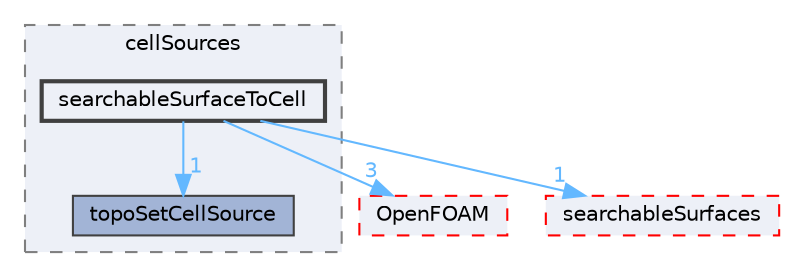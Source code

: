 digraph "src/meshTools/topoSet/cellSources/searchableSurfaceToCell"
{
 // LATEX_PDF_SIZE
  bgcolor="transparent";
  edge [fontname=Helvetica,fontsize=10,labelfontname=Helvetica,labelfontsize=10];
  node [fontname=Helvetica,fontsize=10,shape=box,height=0.2,width=0.4];
  compound=true
  subgraph clusterdir_7191e266c7adc3c79494645c7d896727 {
    graph [ bgcolor="#edf0f7", pencolor="grey50", label="cellSources", fontname=Helvetica,fontsize=10 style="filled,dashed", URL="dir_7191e266c7adc3c79494645c7d896727.html",tooltip=""]
  dir_4ae62864b70182b5576499dcedbe0929 [label="topoSetCellSource", fillcolor="#a2b4d6", color="grey25", style="filled", URL="dir_4ae62864b70182b5576499dcedbe0929.html",tooltip=""];
  dir_068a002789693401667d1924c0d6f22c [label="searchableSurfaceToCell", fillcolor="#edf0f7", color="grey25", style="filled,bold", URL="dir_068a002789693401667d1924c0d6f22c.html",tooltip=""];
  }
  dir_c5473ff19b20e6ec4dfe5c310b3778a8 [label="OpenFOAM", fillcolor="#edf0f7", color="red", style="filled,dashed", URL="dir_c5473ff19b20e6ec4dfe5c310b3778a8.html",tooltip=""];
  dir_fdba7555f757b9c8126275cbaccc3a14 [label="searchableSurfaces", fillcolor="#edf0f7", color="red", style="filled,dashed", URL="dir_fdba7555f757b9c8126275cbaccc3a14.html",tooltip=""];
  dir_068a002789693401667d1924c0d6f22c->dir_4ae62864b70182b5576499dcedbe0929 [headlabel="1", labeldistance=1.5 headhref="dir_003464_004075.html" href="dir_003464_004075.html" color="steelblue1" fontcolor="steelblue1"];
  dir_068a002789693401667d1924c0d6f22c->dir_c5473ff19b20e6ec4dfe5c310b3778a8 [headlabel="3", labeldistance=1.5 headhref="dir_003464_002695.html" href="dir_003464_002695.html" color="steelblue1" fontcolor="steelblue1"];
  dir_068a002789693401667d1924c0d6f22c->dir_fdba7555f757b9c8126275cbaccc3a14 [headlabel="1", labeldistance=1.5 headhref="dir_003464_003461.html" href="dir_003464_003461.html" color="steelblue1" fontcolor="steelblue1"];
}
